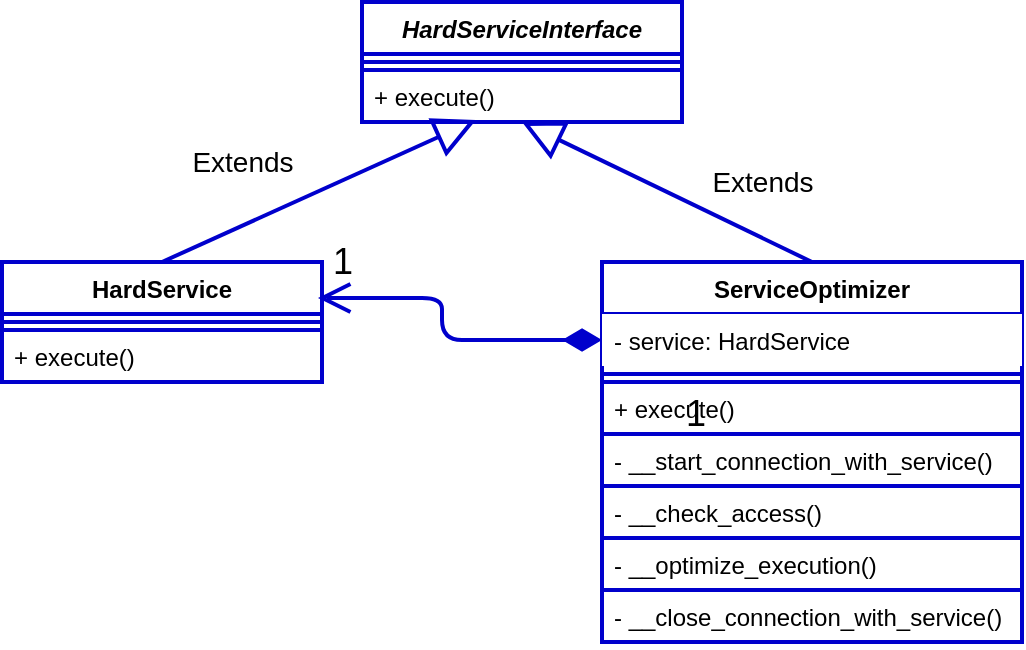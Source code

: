 <mxfile version="13.7.9" type="embed"><diagram id="fmvoSiL4J2GIDj5xxO-K" name="Page-1"><mxGraphModel dx="1050" dy="383" grid="1" gridSize="10" guides="1" tooltips="1" connect="1" arrows="1" fold="1" page="1" pageScale="1" pageWidth="850" pageHeight="1100" background="#ffffff" math="0" shadow="0"><root><mxCell id="0"/><mxCell id="1" parent="0"/><mxCell id="6" value="HardServiceInterface" style="swimlane;fontStyle=3;align=center;verticalAlign=top;childLayout=stackLayout;horizontal=1;startSize=26;horizontalStack=0;resizeParent=1;resizeParentMax=0;resizeLast=0;collapsible=1;marginBottom=0;fontColor=#000000;strokeColor=#0000CC;strokeWidth=2;fillColor=#FFFFFF;" parent="1" vertex="1"><mxGeometry x="230" y="90" width="160" height="60" as="geometry"/></mxCell><mxCell id="7" value="" style="line;strokeWidth=2;align=left;verticalAlign=middle;spacingTop=-1;spacingLeft=3;spacingRight=3;rotatable=0;labelPosition=right;points=[];portConstraint=eastwest;fontColor=#000000;strokeColor=#0000CC;fillColor=#FFFFFF;" parent="6" vertex="1"><mxGeometry y="26" width="160" height="8" as="geometry"/></mxCell><mxCell id="8" value="+ execute()" style="text;align=left;verticalAlign=top;spacingLeft=4;spacingRight=4;overflow=hidden;rotatable=0;points=[[0,0.5],[1,0.5]];portConstraint=eastwest;fontColor=#000000;strokeColor=#0000CC;strokeWidth=2;fillColor=#FFFFFF;" parent="6" vertex="1"><mxGeometry y="34" width="160" height="26" as="geometry"/></mxCell><mxCell id="17" value="ServiceOptimizer" style="swimlane;fontStyle=1;align=center;verticalAlign=top;childLayout=stackLayout;horizontal=1;startSize=26;horizontalStack=0;resizeParent=1;resizeParentMax=0;resizeLast=0;collapsible=1;marginBottom=0;fontColor=#000000;strokeColor=#0000CC;strokeWidth=2;fillColor=#FFFFFF;" parent="1" vertex="1"><mxGeometry x="350" y="220" width="210" height="190" as="geometry"/></mxCell><mxCell id="20" value="- service: HardService" style="text;strokeColor=none;align=left;verticalAlign=top;spacingLeft=4;spacingRight=4;overflow=hidden;rotatable=0;points=[[0,0.5],[1,0.5]];portConstraint=eastwest;fillColor=#FFFFFF;fontColor=#000000;" parent="17" vertex="1"><mxGeometry y="26" width="210" height="26" as="geometry"/></mxCell><mxCell id="18" value="" style="line;strokeWidth=2;align=left;verticalAlign=middle;spacingTop=-1;spacingLeft=3;spacingRight=3;rotatable=0;labelPosition=right;points=[];portConstraint=eastwest;fontColor=#000000;strokeColor=#0000CC;fillColor=#FFFFFF;" parent="17" vertex="1"><mxGeometry y="52" width="210" height="8" as="geometry"/></mxCell><mxCell id="19" value="+ execute()" style="text;align=left;verticalAlign=top;spacingLeft=4;spacingRight=4;overflow=hidden;rotatable=0;points=[[0,0.5],[1,0.5]];portConstraint=eastwest;fontColor=#000000;strokeColor=#0000CC;strokeWidth=2;fillColor=#FFFFFF;" parent="17" vertex="1"><mxGeometry y="60" width="210" height="26" as="geometry"/></mxCell><mxCell id="21" value="- __start_connection_with_service()" style="text;align=left;verticalAlign=top;spacingLeft=4;spacingRight=4;overflow=hidden;rotatable=0;points=[[0,0.5],[1,0.5]];portConstraint=eastwest;fontColor=#000000;strokeColor=#0000CC;strokeWidth=2;fillColor=#FFFFFF;" parent="17" vertex="1"><mxGeometry y="86" width="210" height="26" as="geometry"/></mxCell><mxCell id="22" value="- __check_access()" style="text;align=left;verticalAlign=top;spacingLeft=4;spacingRight=4;overflow=hidden;rotatable=0;points=[[0,0.5],[1,0.5]];portConstraint=eastwest;fontColor=#000000;strokeColor=#0000CC;strokeWidth=2;fillColor=#FFFFFF;" parent="17" vertex="1"><mxGeometry y="112" width="210" height="26" as="geometry"/></mxCell><mxCell id="23" value="- __optimize_execution()" style="text;align=left;verticalAlign=top;spacingLeft=4;spacingRight=4;overflow=hidden;rotatable=0;points=[[0,0.5],[1,0.5]];portConstraint=eastwest;fontColor=#000000;strokeColor=#0000CC;strokeWidth=2;fillColor=#FFFFFF;" parent="17" vertex="1"><mxGeometry y="138" width="210" height="26" as="geometry"/></mxCell><mxCell id="24" value="- __close_connection_with_service()" style="text;align=left;verticalAlign=top;spacingLeft=4;spacingRight=4;overflow=hidden;rotatable=0;points=[[0,0.5],[1,0.5]];portConstraint=eastwest;fontColor=#000000;strokeColor=#0000CC;strokeWidth=2;fillColor=#FFFFFF;" parent="17" vertex="1"><mxGeometry y="164" width="210" height="26" as="geometry"/></mxCell><mxCell id="14" value="HardService" style="swimlane;fontStyle=1;align=center;verticalAlign=top;childLayout=stackLayout;horizontal=1;startSize=26;horizontalStack=0;resizeParent=1;resizeParentMax=0;resizeLast=0;collapsible=1;marginBottom=0;fontColor=#000000;strokeColor=#0000CC;strokeWidth=2;fillColor=#FFFFFF;" parent="1" vertex="1"><mxGeometry x="50" y="220" width="160" height="60" as="geometry"/></mxCell><mxCell id="15" value="" style="line;strokeWidth=2;align=left;verticalAlign=middle;spacingTop=-1;spacingLeft=3;spacingRight=3;rotatable=0;labelPosition=right;points=[];portConstraint=eastwest;fontColor=#000000;strokeColor=#0000CC;fillColor=#FFFFFF;" parent="14" vertex="1"><mxGeometry y="26" width="160" height="8" as="geometry"/></mxCell><mxCell id="16" value="+ execute()" style="text;align=left;verticalAlign=top;spacingLeft=4;spacingRight=4;overflow=hidden;rotatable=0;points=[[0,0.5],[1,0.5]];portConstraint=eastwest;fontColor=#000000;strokeColor=#0000CC;strokeWidth=2;fillColor=#FFFFFF;" parent="14" vertex="1"><mxGeometry y="34" width="160" height="26" as="geometry"/></mxCell><mxCell id="26" value="1" style="text;html=1;align=center;verticalAlign=middle;resizable=0;points=[];autosize=1;fontSize=18;fontColor=#000000;" parent="1" vertex="1"><mxGeometry x="205" y="205" width="30" height="30" as="geometry"/></mxCell><mxCell id="28" value="Extends" style="endArrow=block;endSize=16;endFill=0;html=1;labelBackgroundColor=none;strokeColor=#0000CC;strokeWidth=2;fontColor=#000000;exitX=0.5;exitY=0;exitDx=0;exitDy=0;fontSize=14;entryX=0.356;entryY=0.962;entryDx=0;entryDy=0;entryPerimeter=0;" parent="1" source="14" target="8" edge="1"><mxGeometry x="-0.338" y="29" width="160" relative="1" as="geometry"><mxPoint x="180" y="338" as="sourcePoint"/><mxPoint x="276" y="190" as="targetPoint"/><mxPoint as="offset"/></mxGeometry></mxCell><mxCell id="29" value="Extends" style="endArrow=block;endSize=16;endFill=0;html=1;labelBackgroundColor=none;strokeColor=#0000CC;strokeWidth=2;fontColor=#000000;entryX=0.5;entryY=1;entryDx=0;entryDy=0;exitX=0.5;exitY=0;exitDx=0;exitDy=0;fontSize=14;" parent="1" source="17" target="6" edge="1"><mxGeometry x="-0.504" y="-25" width="160" relative="1" as="geometry"><mxPoint x="170" y="440" as="sourcePoint"/><mxPoint x="270" y="352" as="targetPoint"/><mxPoint as="offset"/></mxGeometry></mxCell><mxCell id="30" value="1" style="endArrow=open;html=1;endSize=12;startArrow=diamondThin;startSize=14;startFill=1;edgeStyle=orthogonalEdgeStyle;align=left;verticalAlign=bottom;entryX=0.1;entryY=1.1;entryDx=0;entryDy=0;entryPerimeter=0;exitX=0;exitY=0.5;exitDx=0;exitDy=0;strokeWidth=2;strokeColor=#0000CC;fontSize=18;labelBackgroundColor=none;fontColor=#000000;" edge="1" parent="1" source="20" target="26"><mxGeometry x="0.092" y="-60" relative="1" as="geometry"><mxPoint x="240" y="300" as="sourcePoint"/><mxPoint x="500" y="300" as="targetPoint"/><Array as="points"><mxPoint x="270" y="259"/><mxPoint x="270" y="238"/></Array><mxPoint x="60" y="60" as="offset"/></mxGeometry></mxCell></root></mxGraphModel></diagram></mxfile>